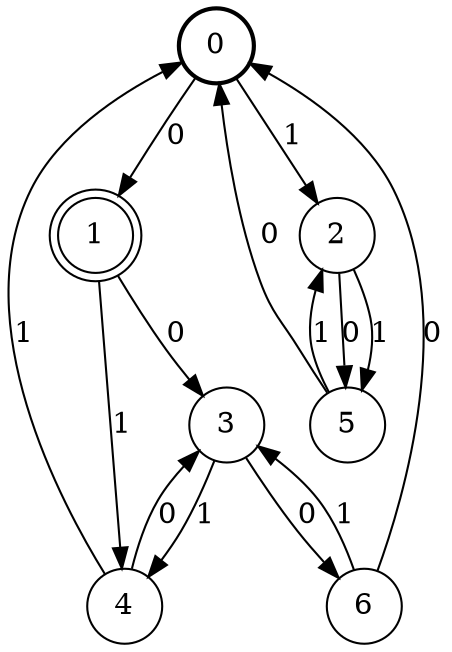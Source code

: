digraph Automat {
    node [shape = circle];
    0 [style = "bold"];
    0 -> 1 [label = "0"];
    0 -> 2 [label = "1"];
    1 [peripheries=2]
    1 -> 3 [label = "0"];
    1 -> 4 [label = "1"];
    2 -> 5 [label = "0"];
    2 -> 5 [label = "1"];
    3 -> 6 [label = "0"];
    3 -> 4 [label = "1"];
    4 -> 3 [label = "0"];
    4 -> 0 [label = "1"];
    5 -> 0 [label = "0"];
    5 -> 2 [label = "1"];
    6 -> 0 [label = "0"];
    6 -> 3 [label = "1"];
}
